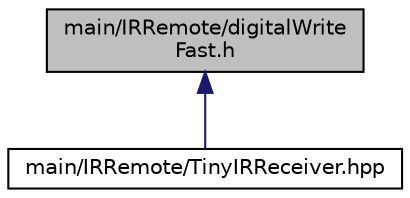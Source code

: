 digraph "main/IRRemote/digitalWriteFast.h"
{
 // LATEX_PDF_SIZE
  edge [fontname="Helvetica",fontsize="10",labelfontname="Helvetica",labelfontsize="10"];
  node [fontname="Helvetica",fontsize="10",shape=record];
  Node1 [label="main/IRRemote/digitalWrite\lFast.h",height=0.2,width=0.4,color="black", fillcolor="grey75", style="filled", fontcolor="black",tooltip=" "];
  Node1 -> Node2 [dir="back",color="midnightblue",fontsize="10",style="solid",fontname="Helvetica"];
  Node2 [label="main/IRRemote/TinyIRReceiver.hpp",height=0.2,width=0.4,color="black", fillcolor="white", style="filled",URL="$_i_r_remote_2_tiny_i_r_receiver_8hpp.html",tooltip=" "];
}
